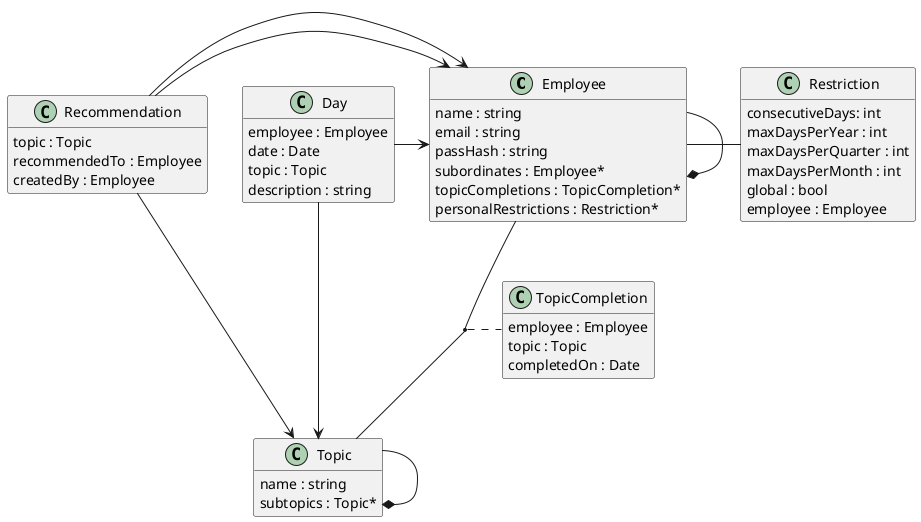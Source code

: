 @startuml

hide empty members

class Employee {
  name : string
  email : string
  passHash : string
  subordinates : Employee*
  topicCompletions : TopicCompletion*
  personalRestrictions : Restriction*
}

class TopicCompletion {
  employee : Employee
  topic : Topic
  completedOn : Date
}

class Restriction {
  consecutiveDays: int
  maxDaysPerYear : int
  maxDaysPerQuarter : int
  maxDaysPerMonth : int
  global : bool
  employee : Employee
}

class Day {
  employee : Employee
  date : Date
  topic : Topic
  description : string
}

class Topic {
  name : string
  subtopics : Topic*
}

class Recommendation {
  topic : Topic
  recommendedTo : Employee
  createdBy : Employee
}

Employee -d- Topic
(Employee, Topic) .. TopicCompletion

Recommendation -> Topic
Day -> Employee
Day -> Topic
Employee -* Employee
Employee - Restriction
Recommendation -> Employee
Recommendation -> Employee
Topic -* Topic

@enduml
